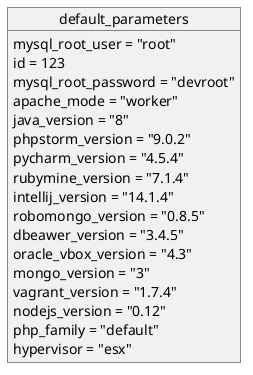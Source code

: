 #!/usr/bin/plantuml
@startuml
object default_parameters

default_parameters : mysql_root_user = "root"
default_parameters : id = 123
default_parameters : mysql_root_password = "devroot"
default_parameters : apache_mode = "worker"
default_parameters : java_version = "8"
default_parameters : phpstorm_version = "9.0.2"
default_parameters : pycharm_version = "4.5.4"
default_parameters : rubymine_version = "7.1.4"
default_parameters : intellij_version = "14.1.4"
default_parameters : robomongo_version = "0.8.5"
default_parameters : dbeawer_version = "3.4.5"
default_parameters : oracle_vbox_version = "4.3"
default_parameters : mongo_version = "3"
default_parameters : vagrant_version = "1.7.4"
default_parameters : nodejs_version = "0.12"
default_parameters : php_family = "default"
default_parameters : hypervisor = "esx"


@enduml
